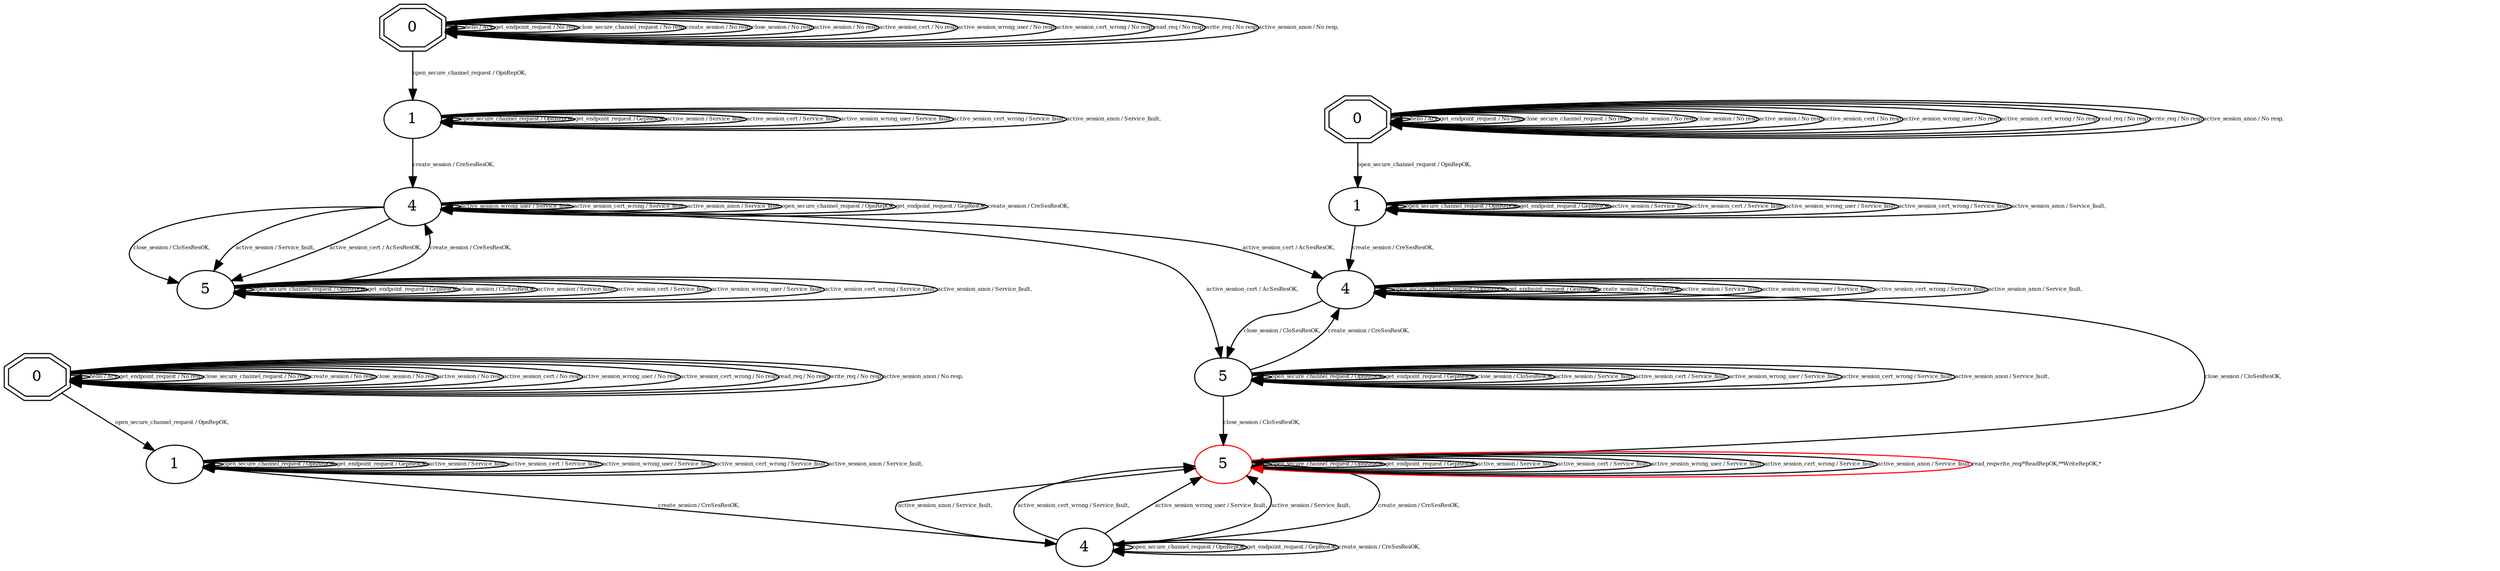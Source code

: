 digraph "Automata" { 
	 "4_1_true" [shape=ellipse,style=filled,fillcolor=white,URL="4",label="4"];
	 "4_0_true" [shape=ellipse,style=filled,fillcolor=white,URL="4",label="4"];
	 "1_0_true" [shape=ellipse,style=filled,fillcolor=white,URL="1",label="1"];
	 "1_1_false" [shape=ellipse,style=filled,fillcolor=white,URL="1",label="1"];
	 "4_1_false" [shape=ellipse,style=filled,fillcolor=white,URL="4",label="4"];
	 "5_1_false" [shape=ellipse,style=filled,fillcolor=white,URL="5",label="5",color=red];
	 "0_1_false" [shape=doubleoctagon,style=filled,fillcolor=white,URL="0",label="0"];
	 "1_1_true" [shape=ellipse,style=filled,fillcolor=white,URL="1",label="1"];
	 "0_1_true" [shape=doubleoctagon,style=filled,fillcolor=white,URL="0",label="0"];
	 "5_0_true" [shape=ellipse,style=filled,fillcolor=white,URL="5",label="5"];
	 "5_1_true" [shape=ellipse,style=filled,fillcolor=white,URL="5",label="5"];
	 "0_0_true" [shape=doubleoctagon,style=filled,fillcolor=white,URL="0",label="0"];
	 "5_1_false"->"5_1_false" [fontsize=5,label="open_secure_channel_request / OpnRepOK,"];
	 "5_1_false"->"5_1_false" [fontsize=5,label="get_endpoint_request / GepResOK,"];
	 "5_1_false"->"5_1_false" [fontsize=5,label="active_session / Service_fault,"];
	 "5_1_false"->"5_1_false" [fontsize=5,label="active_session_cert / Service_fault,"];
	 "5_1_false"->"5_1_false" [fontsize=5,label="active_session_wrong_user / Service_fault,"];
	 "5_1_false"->"5_1_false" [fontsize=5,label="active_session_cert_wrong / Service_fault,"];
	 "5_1_false"->"5_1_false" [fontsize=5,label="active_session_anon / Service_fault,"];
	 "5_1_false"->"4_1_false" [fontsize=5,label="create_session / CreSesResOK,"];
	 "4_1_false"->"4_1_false" [fontsize=5,label="open_secure_channel_request / OpnRepOK,"];
	 "4_1_false"->"4_1_false" [fontsize=5,label="get_endpoint_request / GepResOK,"];
	 "4_1_false"->"4_1_false" [fontsize=5,label="create_session / CreSesResOK,"];
	 "4_1_false"->"5_1_false" [fontsize=5,label="active_session_anon / Service_fault,"];
	 "4_1_false"->"5_1_false" [fontsize=5,label="active_session_cert_wrong / Service_fault,"];
	 "4_1_false"->"5_1_false" [fontsize=5,label="active_session_wrong_user / Service_fault,"];
	 "4_1_false"->"5_1_false" [fontsize=5,label="active_session / Service_fault,"];
	 "4_1_true"->"5_1_false" [fontsize=5,label="close_session / CloSesResOK,"];
	 "4_1_true"->"4_1_true" [fontsize=5,label="open_secure_channel_request / OpnRepOK,"];
	 "4_1_true"->"4_1_true" [fontsize=5,label="get_endpoint_request / GepResOK,"];
	 "4_1_true"->"4_1_true" [fontsize=5,label="create_session / CreSesResOK,"];
	 "4_1_true"->"4_1_true" [fontsize=5,label="active_session / Service_fault,"];
	 "4_1_true"->"4_1_true" [fontsize=5,label="active_session_wrong_user / Service_fault,"];
	 "4_1_true"->"4_1_true" [fontsize=5,label="active_session_cert_wrong / Service_fault,"];
	 "4_1_true"->"4_1_true" [fontsize=5,label="active_session_anon / Service_fault,"];
	 "4_1_true"->"5_1_true" [fontsize=5,label="close_session / CloSesResOK,"];
	 "5_1_true"->"5_1_false" [fontsize=5,label="close_session / CloSesResOK,"];
	 "5_1_true"->"4_1_true" [fontsize=5,label="create_session / CreSesResOK,"];
	 "5_1_true"->"5_1_true" [fontsize=5,label="open_secure_channel_request / OpnRepOK,"];
	 "5_1_true"->"5_1_true" [fontsize=5,label="get_endpoint_request / GepResOK,"];
	 "5_1_true"->"5_1_true" [fontsize=5,label="close_session / CloSesResOK,"];
	 "5_1_true"->"5_1_true" [fontsize=5,label="active_session / Service_fault,"];
	 "5_1_true"->"5_1_true" [fontsize=5,label="active_session_cert / Service_fault,"];
	 "5_1_true"->"5_1_true" [fontsize=5,label="active_session_wrong_user / Service_fault,"];
	 "5_1_true"->"5_1_true" [fontsize=5,label="active_session_cert_wrong / Service_fault,"];
	 "5_1_true"->"5_1_true" [fontsize=5,label="active_session_anon / Service_fault,"];
	 "1_1_false"->"1_1_false" [fontsize=5,label="open_secure_channel_request / OpnRepOK,"];
	 "1_1_false"->"1_1_false" [fontsize=5,label="get_endpoint_request / GepResOK,"];
	 "1_1_false"->"1_1_false" [fontsize=5,label="active_session / Service_fault,"];
	 "1_1_false"->"1_1_false" [fontsize=5,label="active_session_cert / Service_fault,"];
	 "1_1_false"->"1_1_false" [fontsize=5,label="active_session_wrong_user / Service_fault,"];
	 "1_1_false"->"1_1_false" [fontsize=5,label="active_session_cert_wrong / Service_fault,"];
	 "1_1_false"->"1_1_false" [fontsize=5,label="active_session_anon / Service_fault,"];
	 "1_1_false"->"4_1_false" [fontsize=5,label="create_session / CreSesResOK,"];
	 "0_1_false"->"0_1_false" [fontsize=5,label="hello / Ack,"];
	 "0_1_false"->"0_1_false" [fontsize=5,label="get_endpoint_request / No resp,"];
	 "0_1_false"->"0_1_false" [fontsize=5,label="close_secure_channel_request / No resp,"];
	 "0_1_false"->"0_1_false" [fontsize=5,label="create_session / No resp,"];
	 "0_1_false"->"0_1_false" [fontsize=5,label="close_session / No resp,"];
	 "0_1_false"->"0_1_false" [fontsize=5,label="active_session / No resp,"];
	 "0_1_false"->"0_1_false" [fontsize=5,label="active_session_cert / No resp,"];
	 "0_1_false"->"0_1_false" [fontsize=5,label="active_session_wrong_user / No resp,"];
	 "0_1_false"->"0_1_false" [fontsize=5,label="active_session_cert_wrong / No resp,"];
	 "0_1_false"->"0_1_false" [fontsize=5,label="read_req / No resp,"];
	 "0_1_false"->"0_1_false" [fontsize=5,label="write_req / No resp,"];
	 "0_1_false"->"0_1_false" [fontsize=5,label="active_session_anon / No resp,"];
	 "0_1_false"->"1_1_false" [fontsize=5,label="open_secure_channel_request / OpnRepOK,"];
	 "4_0_true"->"4_0_true" [fontsize=5,label="active_session_wrong_user / Service_fault,"];
	 "4_0_true"->"4_0_true" [fontsize=5,label="active_session_cert_wrong / Service_fault,"];
	 "4_0_true"->"4_0_true" [fontsize=5,label="active_session_anon / Service_fault,"];
	 "4_0_true"->"4_0_true" [fontsize=5,label="open_secure_channel_request / OpnRepOK,"];
	 "4_0_true"->"4_0_true" [fontsize=5,label="get_endpoint_request / GepResOK,"];
	 "4_0_true"->"4_0_true" [fontsize=5,label="create_session / CreSesResOK,"];
	 "4_0_true"->"5_1_true" [fontsize=5,label="active_session_cert / AcSesResOK,"];
	 "4_0_true"->"4_1_true" [fontsize=5,label="active_session_cert / AcSesResOK,"];
	 "4_0_true"->"5_0_true" [fontsize=5,label="close_session / CloSesResOK,"];
	 "4_0_true"->"5_0_true" [fontsize=5,label="active_session / Service_fault,"];
	 "4_0_true"->"5_0_true" [fontsize=5,label="active_session_cert / AcSesResOK,"];
	 "1_1_true"->"4_1_true" [fontsize=5,label="create_session / CreSesResOK,"];
	 "1_1_true"->"1_1_true" [fontsize=5,label="open_secure_channel_request / OpnRepOK,"];
	 "1_1_true"->"1_1_true" [fontsize=5,label="get_endpoint_request / GepResOK,"];
	 "1_1_true"->"1_1_true" [fontsize=5,label="active_session / Service_fault,"];
	 "1_1_true"->"1_1_true" [fontsize=5,label="active_session_cert / Service_fault,"];
	 "1_1_true"->"1_1_true" [fontsize=5,label="active_session_wrong_user / Service_fault,"];
	 "1_1_true"->"1_1_true" [fontsize=5,label="active_session_cert_wrong / Service_fault,"];
	 "1_1_true"->"1_1_true" [fontsize=5,label="active_session_anon / Service_fault,"];
	 "1_0_true"->"1_0_true" [fontsize=5,label="open_secure_channel_request / OpnRepOK,"];
	 "1_0_true"->"1_0_true" [fontsize=5,label="get_endpoint_request / GepResOK,"];
	 "1_0_true"->"1_0_true" [fontsize=5,label="active_session / Service_fault,"];
	 "1_0_true"->"1_0_true" [fontsize=5,label="active_session_cert / Service_fault,"];
	 "1_0_true"->"1_0_true" [fontsize=5,label="active_session_wrong_user / Service_fault,"];
	 "1_0_true"->"1_0_true" [fontsize=5,label="active_session_cert_wrong / Service_fault,"];
	 "1_0_true"->"1_0_true" [fontsize=5,label="active_session_anon / Service_fault,"];
	 "1_0_true"->"4_0_true" [fontsize=5,label="create_session / CreSesResOK,"];
	 "5_0_true"->"4_0_true" [fontsize=5,label="create_session / CreSesResOK,"];
	 "5_0_true"->"5_0_true" [fontsize=5,label="open_secure_channel_request / OpnRepOK,"];
	 "5_0_true"->"5_0_true" [fontsize=5,label="get_endpoint_request / GepResOK,"];
	 "5_0_true"->"5_0_true" [fontsize=5,label="close_session / CloSesResOK,"];
	 "5_0_true"->"5_0_true" [fontsize=5,label="active_session / Service_fault,"];
	 "5_0_true"->"5_0_true" [fontsize=5,label="active_session_cert / Service_fault,"];
	 "5_0_true"->"5_0_true" [fontsize=5,label="active_session_wrong_user / Service_fault,"];
	 "5_0_true"->"5_0_true" [fontsize=5,label="active_session_cert_wrong / Service_fault,"];
	 "5_0_true"->"5_0_true" [fontsize=5,label="active_session_anon / Service_fault,"];
	 "0_0_true"->"1_0_true" [fontsize=5,label="open_secure_channel_request / OpnRepOK,"];
	 "0_0_true"->"0_0_true" [fontsize=5,label="hello / Ack,"];
	 "0_0_true"->"0_0_true" [fontsize=5,label="get_endpoint_request / No resp,"];
	 "0_0_true"->"0_0_true" [fontsize=5,label="close_secure_channel_request / No resp,"];
	 "0_0_true"->"0_0_true" [fontsize=5,label="create_session / No resp,"];
	 "0_0_true"->"0_0_true" [fontsize=5,label="close_session / No resp,"];
	 "0_0_true"->"0_0_true" [fontsize=5,label="active_session / No resp,"];
	 "0_0_true"->"0_0_true" [fontsize=5,label="active_session_cert / No resp,"];
	 "0_0_true"->"0_0_true" [fontsize=5,label="active_session_wrong_user / No resp,"];
	 "0_0_true"->"0_0_true" [fontsize=5,label="active_session_cert_wrong / No resp,"];
	 "0_0_true"->"0_0_true" [fontsize=5,label="read_req / No resp,"];
	 "0_0_true"->"0_0_true" [fontsize=5,label="write_req / No resp,"];
	 "0_0_true"->"0_0_true" [fontsize=5,label="active_session_anon / No resp,"];
	 "0_1_true"->"0_1_true" [fontsize=5,label="hello / Ack,"];
	 "0_1_true"->"0_1_true" [fontsize=5,label="get_endpoint_request / No resp,"];
	 "0_1_true"->"0_1_true" [fontsize=5,label="close_secure_channel_request / No resp,"];
	 "0_1_true"->"0_1_true" [fontsize=5,label="create_session / No resp,"];
	 "0_1_true"->"0_1_true" [fontsize=5,label="close_session / No resp,"];
	 "0_1_true"->"0_1_true" [fontsize=5,label="active_session / No resp,"];
	 "0_1_true"->"0_1_true" [fontsize=5,label="active_session_cert / No resp,"];
	 "0_1_true"->"0_1_true" [fontsize=5,label="active_session_wrong_user / No resp,"];
	 "0_1_true"->"0_1_true" [fontsize=5,label="active_session_cert_wrong / No resp,"];
	 "0_1_true"->"0_1_true" [fontsize=5,label="read_req / No resp,"];
	 "0_1_true"->"0_1_true" [fontsize=5,label="write_req / No resp,"];
	 "0_1_true"->"0_1_true" [fontsize=5,label="active_session_anon / No resp,"];
	 "0_1_true"->"1_1_true" [fontsize=5,label="open_secure_channel_request / OpnRepOK,"];
	"5_1_false"->"5_1_false"[color=red,label="read_reqwrite_req/*ReadRepOK,**WriteRepOK,*",fontsize=5];}

